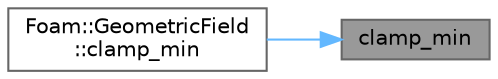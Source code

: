 digraph "clamp_min"
{
 // LATEX_PDF_SIZE
  bgcolor="transparent";
  edge [fontname=Helvetica,fontsize=10,labelfontname=Helvetica,labelfontsize=10];
  node [fontname=Helvetica,fontsize=10,shape=box,height=0.2,width=0.4];
  rankdir="RL";
  Node1 [id="Node000001",label="clamp_min",height=0.2,width=0.4,color="gray40", fillcolor="grey60", style="filled", fontcolor="black",tooltip=" "];
  Node1 -> Node2 [id="edge1_Node000001_Node000002",dir="back",color="steelblue1",style="solid",tooltip=" "];
  Node2 [id="Node000002",label="Foam::GeometricField\l::clamp_min",height=0.2,width=0.4,color="grey40", fillcolor="white", style="filled",URL="$classFoam_1_1GeometricField.html#a14b715077d655445bdfe0331af506275",tooltip=" "];
}
